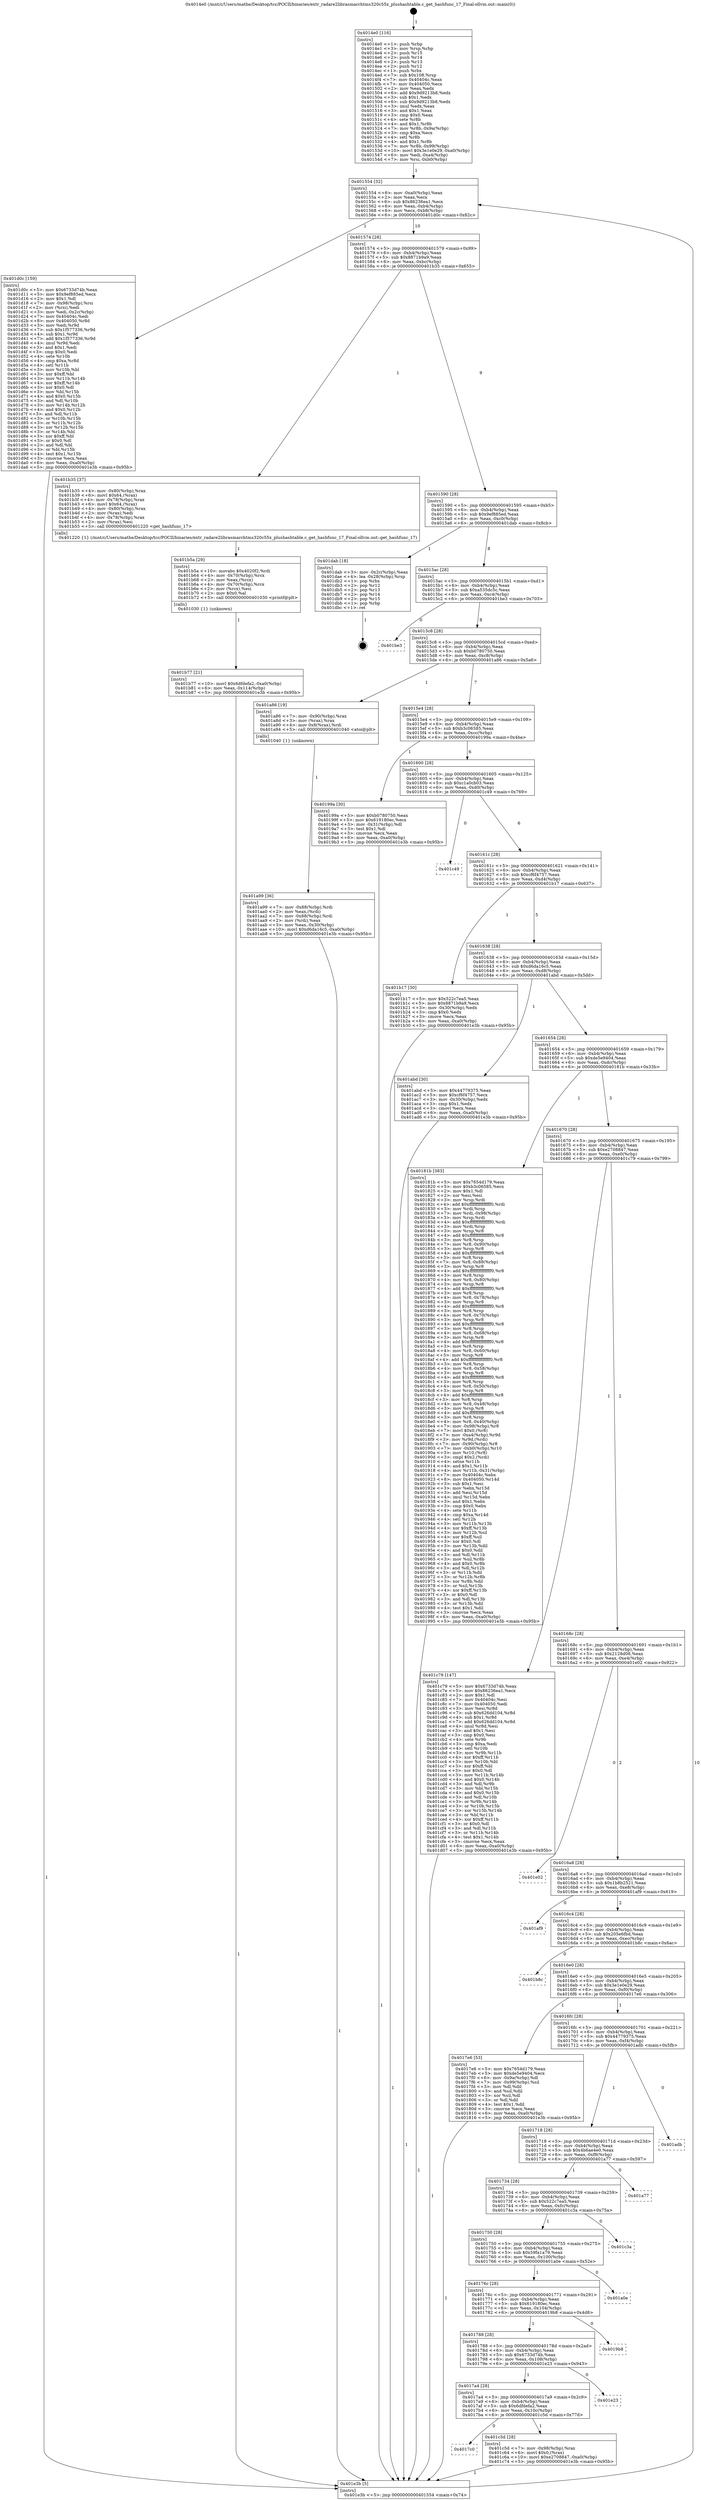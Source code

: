 digraph "0x4014e0" {
  label = "0x4014e0 (/mnt/c/Users/mathe/Desktop/tcc/POCII/binaries/extr_radare2librasmarchtms320c55x_plushashtable.c_get_hashfunc_17_Final-ollvm.out::main(0))"
  labelloc = "t"
  node[shape=record]

  Entry [label="",width=0.3,height=0.3,shape=circle,fillcolor=black,style=filled]
  "0x401554" [label="{
     0x401554 [32]\l
     | [instrs]\l
     &nbsp;&nbsp;0x401554 \<+6\>: mov -0xa0(%rbp),%eax\l
     &nbsp;&nbsp;0x40155a \<+2\>: mov %eax,%ecx\l
     &nbsp;&nbsp;0x40155c \<+6\>: sub $0x86236ea1,%ecx\l
     &nbsp;&nbsp;0x401562 \<+6\>: mov %eax,-0xb4(%rbp)\l
     &nbsp;&nbsp;0x401568 \<+6\>: mov %ecx,-0xb8(%rbp)\l
     &nbsp;&nbsp;0x40156e \<+6\>: je 0000000000401d0c \<main+0x82c\>\l
  }"]
  "0x401d0c" [label="{
     0x401d0c [159]\l
     | [instrs]\l
     &nbsp;&nbsp;0x401d0c \<+5\>: mov $0x6733d74b,%eax\l
     &nbsp;&nbsp;0x401d11 \<+5\>: mov $0x9ef885ed,%ecx\l
     &nbsp;&nbsp;0x401d16 \<+2\>: mov $0x1,%dl\l
     &nbsp;&nbsp;0x401d18 \<+7\>: mov -0x98(%rbp),%rsi\l
     &nbsp;&nbsp;0x401d1f \<+2\>: mov (%rsi),%edi\l
     &nbsp;&nbsp;0x401d21 \<+3\>: mov %edi,-0x2c(%rbp)\l
     &nbsp;&nbsp;0x401d24 \<+7\>: mov 0x40404c,%edi\l
     &nbsp;&nbsp;0x401d2b \<+8\>: mov 0x404050,%r8d\l
     &nbsp;&nbsp;0x401d33 \<+3\>: mov %edi,%r9d\l
     &nbsp;&nbsp;0x401d36 \<+7\>: sub $0x1f577336,%r9d\l
     &nbsp;&nbsp;0x401d3d \<+4\>: sub $0x1,%r9d\l
     &nbsp;&nbsp;0x401d41 \<+7\>: add $0x1f577336,%r9d\l
     &nbsp;&nbsp;0x401d48 \<+4\>: imul %r9d,%edi\l
     &nbsp;&nbsp;0x401d4c \<+3\>: and $0x1,%edi\l
     &nbsp;&nbsp;0x401d4f \<+3\>: cmp $0x0,%edi\l
     &nbsp;&nbsp;0x401d52 \<+4\>: sete %r10b\l
     &nbsp;&nbsp;0x401d56 \<+4\>: cmp $0xa,%r8d\l
     &nbsp;&nbsp;0x401d5a \<+4\>: setl %r11b\l
     &nbsp;&nbsp;0x401d5e \<+3\>: mov %r10b,%bl\l
     &nbsp;&nbsp;0x401d61 \<+3\>: xor $0xff,%bl\l
     &nbsp;&nbsp;0x401d64 \<+3\>: mov %r11b,%r14b\l
     &nbsp;&nbsp;0x401d67 \<+4\>: xor $0xff,%r14b\l
     &nbsp;&nbsp;0x401d6b \<+3\>: xor $0x0,%dl\l
     &nbsp;&nbsp;0x401d6e \<+3\>: mov %bl,%r15b\l
     &nbsp;&nbsp;0x401d71 \<+4\>: and $0x0,%r15b\l
     &nbsp;&nbsp;0x401d75 \<+3\>: and %dl,%r10b\l
     &nbsp;&nbsp;0x401d78 \<+3\>: mov %r14b,%r12b\l
     &nbsp;&nbsp;0x401d7b \<+4\>: and $0x0,%r12b\l
     &nbsp;&nbsp;0x401d7f \<+3\>: and %dl,%r11b\l
     &nbsp;&nbsp;0x401d82 \<+3\>: or %r10b,%r15b\l
     &nbsp;&nbsp;0x401d85 \<+3\>: or %r11b,%r12b\l
     &nbsp;&nbsp;0x401d88 \<+3\>: xor %r12b,%r15b\l
     &nbsp;&nbsp;0x401d8b \<+3\>: or %r14b,%bl\l
     &nbsp;&nbsp;0x401d8e \<+3\>: xor $0xff,%bl\l
     &nbsp;&nbsp;0x401d91 \<+3\>: or $0x0,%dl\l
     &nbsp;&nbsp;0x401d94 \<+2\>: and %dl,%bl\l
     &nbsp;&nbsp;0x401d96 \<+3\>: or %bl,%r15b\l
     &nbsp;&nbsp;0x401d99 \<+4\>: test $0x1,%r15b\l
     &nbsp;&nbsp;0x401d9d \<+3\>: cmovne %ecx,%eax\l
     &nbsp;&nbsp;0x401da0 \<+6\>: mov %eax,-0xa0(%rbp)\l
     &nbsp;&nbsp;0x401da6 \<+5\>: jmp 0000000000401e3b \<main+0x95b\>\l
  }"]
  "0x401574" [label="{
     0x401574 [28]\l
     | [instrs]\l
     &nbsp;&nbsp;0x401574 \<+5\>: jmp 0000000000401579 \<main+0x99\>\l
     &nbsp;&nbsp;0x401579 \<+6\>: mov -0xb4(%rbp),%eax\l
     &nbsp;&nbsp;0x40157f \<+5\>: sub $0x8871b9a9,%eax\l
     &nbsp;&nbsp;0x401584 \<+6\>: mov %eax,-0xbc(%rbp)\l
     &nbsp;&nbsp;0x40158a \<+6\>: je 0000000000401b35 \<main+0x655\>\l
  }"]
  Exit [label="",width=0.3,height=0.3,shape=circle,fillcolor=black,style=filled,peripheries=2]
  "0x401b35" [label="{
     0x401b35 [37]\l
     | [instrs]\l
     &nbsp;&nbsp;0x401b35 \<+4\>: mov -0x80(%rbp),%rax\l
     &nbsp;&nbsp;0x401b39 \<+6\>: movl $0x64,(%rax)\l
     &nbsp;&nbsp;0x401b3f \<+4\>: mov -0x78(%rbp),%rax\l
     &nbsp;&nbsp;0x401b43 \<+6\>: movl $0x64,(%rax)\l
     &nbsp;&nbsp;0x401b49 \<+4\>: mov -0x80(%rbp),%rax\l
     &nbsp;&nbsp;0x401b4d \<+2\>: mov (%rax),%edi\l
     &nbsp;&nbsp;0x401b4f \<+4\>: mov -0x78(%rbp),%rax\l
     &nbsp;&nbsp;0x401b53 \<+2\>: mov (%rax),%esi\l
     &nbsp;&nbsp;0x401b55 \<+5\>: call 0000000000401220 \<get_hashfunc_17\>\l
     | [calls]\l
     &nbsp;&nbsp;0x401220 \{1\} (/mnt/c/Users/mathe/Desktop/tcc/POCII/binaries/extr_radare2librasmarchtms320c55x_plushashtable.c_get_hashfunc_17_Final-ollvm.out::get_hashfunc_17)\l
  }"]
  "0x401590" [label="{
     0x401590 [28]\l
     | [instrs]\l
     &nbsp;&nbsp;0x401590 \<+5\>: jmp 0000000000401595 \<main+0xb5\>\l
     &nbsp;&nbsp;0x401595 \<+6\>: mov -0xb4(%rbp),%eax\l
     &nbsp;&nbsp;0x40159b \<+5\>: sub $0x9ef885ed,%eax\l
     &nbsp;&nbsp;0x4015a0 \<+6\>: mov %eax,-0xc0(%rbp)\l
     &nbsp;&nbsp;0x4015a6 \<+6\>: je 0000000000401dab \<main+0x8cb\>\l
  }"]
  "0x4017c0" [label="{
     0x4017c0\l
  }", style=dashed]
  "0x401dab" [label="{
     0x401dab [18]\l
     | [instrs]\l
     &nbsp;&nbsp;0x401dab \<+3\>: mov -0x2c(%rbp),%eax\l
     &nbsp;&nbsp;0x401dae \<+4\>: lea -0x28(%rbp),%rsp\l
     &nbsp;&nbsp;0x401db2 \<+1\>: pop %rbx\l
     &nbsp;&nbsp;0x401db3 \<+2\>: pop %r12\l
     &nbsp;&nbsp;0x401db5 \<+2\>: pop %r13\l
     &nbsp;&nbsp;0x401db7 \<+2\>: pop %r14\l
     &nbsp;&nbsp;0x401db9 \<+2\>: pop %r15\l
     &nbsp;&nbsp;0x401dbb \<+1\>: pop %rbp\l
     &nbsp;&nbsp;0x401dbc \<+1\>: ret\l
  }"]
  "0x4015ac" [label="{
     0x4015ac [28]\l
     | [instrs]\l
     &nbsp;&nbsp;0x4015ac \<+5\>: jmp 00000000004015b1 \<main+0xd1\>\l
     &nbsp;&nbsp;0x4015b1 \<+6\>: mov -0xb4(%rbp),%eax\l
     &nbsp;&nbsp;0x4015b7 \<+5\>: sub $0xa535dc5c,%eax\l
     &nbsp;&nbsp;0x4015bc \<+6\>: mov %eax,-0xc4(%rbp)\l
     &nbsp;&nbsp;0x4015c2 \<+6\>: je 0000000000401be3 \<main+0x703\>\l
  }"]
  "0x401c5d" [label="{
     0x401c5d [28]\l
     | [instrs]\l
     &nbsp;&nbsp;0x401c5d \<+7\>: mov -0x98(%rbp),%rax\l
     &nbsp;&nbsp;0x401c64 \<+6\>: movl $0x0,(%rax)\l
     &nbsp;&nbsp;0x401c6a \<+10\>: movl $0xe2708847,-0xa0(%rbp)\l
     &nbsp;&nbsp;0x401c74 \<+5\>: jmp 0000000000401e3b \<main+0x95b\>\l
  }"]
  "0x401be3" [label="{
     0x401be3\l
  }", style=dashed]
  "0x4015c8" [label="{
     0x4015c8 [28]\l
     | [instrs]\l
     &nbsp;&nbsp;0x4015c8 \<+5\>: jmp 00000000004015cd \<main+0xed\>\l
     &nbsp;&nbsp;0x4015cd \<+6\>: mov -0xb4(%rbp),%eax\l
     &nbsp;&nbsp;0x4015d3 \<+5\>: sub $0xb0780750,%eax\l
     &nbsp;&nbsp;0x4015d8 \<+6\>: mov %eax,-0xc8(%rbp)\l
     &nbsp;&nbsp;0x4015de \<+6\>: je 0000000000401a86 \<main+0x5a6\>\l
  }"]
  "0x4017a4" [label="{
     0x4017a4 [28]\l
     | [instrs]\l
     &nbsp;&nbsp;0x4017a4 \<+5\>: jmp 00000000004017a9 \<main+0x2c9\>\l
     &nbsp;&nbsp;0x4017a9 \<+6\>: mov -0xb4(%rbp),%eax\l
     &nbsp;&nbsp;0x4017af \<+5\>: sub $0x6dfdefa2,%eax\l
     &nbsp;&nbsp;0x4017b4 \<+6\>: mov %eax,-0x10c(%rbp)\l
     &nbsp;&nbsp;0x4017ba \<+6\>: je 0000000000401c5d \<main+0x77d\>\l
  }"]
  "0x401a86" [label="{
     0x401a86 [19]\l
     | [instrs]\l
     &nbsp;&nbsp;0x401a86 \<+7\>: mov -0x90(%rbp),%rax\l
     &nbsp;&nbsp;0x401a8d \<+3\>: mov (%rax),%rax\l
     &nbsp;&nbsp;0x401a90 \<+4\>: mov 0x8(%rax),%rdi\l
     &nbsp;&nbsp;0x401a94 \<+5\>: call 0000000000401040 \<atoi@plt\>\l
     | [calls]\l
     &nbsp;&nbsp;0x401040 \{1\} (unknown)\l
  }"]
  "0x4015e4" [label="{
     0x4015e4 [28]\l
     | [instrs]\l
     &nbsp;&nbsp;0x4015e4 \<+5\>: jmp 00000000004015e9 \<main+0x109\>\l
     &nbsp;&nbsp;0x4015e9 \<+6\>: mov -0xb4(%rbp),%eax\l
     &nbsp;&nbsp;0x4015ef \<+5\>: sub $0xb3c06585,%eax\l
     &nbsp;&nbsp;0x4015f4 \<+6\>: mov %eax,-0xcc(%rbp)\l
     &nbsp;&nbsp;0x4015fa \<+6\>: je 000000000040199a \<main+0x4ba\>\l
  }"]
  "0x401e23" [label="{
     0x401e23\l
  }", style=dashed]
  "0x40199a" [label="{
     0x40199a [30]\l
     | [instrs]\l
     &nbsp;&nbsp;0x40199a \<+5\>: mov $0xb0780750,%eax\l
     &nbsp;&nbsp;0x40199f \<+5\>: mov $0x619180ec,%ecx\l
     &nbsp;&nbsp;0x4019a4 \<+3\>: mov -0x31(%rbp),%dl\l
     &nbsp;&nbsp;0x4019a7 \<+3\>: test $0x1,%dl\l
     &nbsp;&nbsp;0x4019aa \<+3\>: cmovne %ecx,%eax\l
     &nbsp;&nbsp;0x4019ad \<+6\>: mov %eax,-0xa0(%rbp)\l
     &nbsp;&nbsp;0x4019b3 \<+5\>: jmp 0000000000401e3b \<main+0x95b\>\l
  }"]
  "0x401600" [label="{
     0x401600 [28]\l
     | [instrs]\l
     &nbsp;&nbsp;0x401600 \<+5\>: jmp 0000000000401605 \<main+0x125\>\l
     &nbsp;&nbsp;0x401605 \<+6\>: mov -0xb4(%rbp),%eax\l
     &nbsp;&nbsp;0x40160b \<+5\>: sub $0xc1a0cb03,%eax\l
     &nbsp;&nbsp;0x401610 \<+6\>: mov %eax,-0xd0(%rbp)\l
     &nbsp;&nbsp;0x401616 \<+6\>: je 0000000000401c49 \<main+0x769\>\l
  }"]
  "0x401788" [label="{
     0x401788 [28]\l
     | [instrs]\l
     &nbsp;&nbsp;0x401788 \<+5\>: jmp 000000000040178d \<main+0x2ad\>\l
     &nbsp;&nbsp;0x40178d \<+6\>: mov -0xb4(%rbp),%eax\l
     &nbsp;&nbsp;0x401793 \<+5\>: sub $0x6733d74b,%eax\l
     &nbsp;&nbsp;0x401798 \<+6\>: mov %eax,-0x108(%rbp)\l
     &nbsp;&nbsp;0x40179e \<+6\>: je 0000000000401e23 \<main+0x943\>\l
  }"]
  "0x401c49" [label="{
     0x401c49\l
  }", style=dashed]
  "0x40161c" [label="{
     0x40161c [28]\l
     | [instrs]\l
     &nbsp;&nbsp;0x40161c \<+5\>: jmp 0000000000401621 \<main+0x141\>\l
     &nbsp;&nbsp;0x401621 \<+6\>: mov -0xb4(%rbp),%eax\l
     &nbsp;&nbsp;0x401627 \<+5\>: sub $0xcf6f4757,%eax\l
     &nbsp;&nbsp;0x40162c \<+6\>: mov %eax,-0xd4(%rbp)\l
     &nbsp;&nbsp;0x401632 \<+6\>: je 0000000000401b17 \<main+0x637\>\l
  }"]
  "0x4019b8" [label="{
     0x4019b8\l
  }", style=dashed]
  "0x401b17" [label="{
     0x401b17 [30]\l
     | [instrs]\l
     &nbsp;&nbsp;0x401b17 \<+5\>: mov $0x522c7ea5,%eax\l
     &nbsp;&nbsp;0x401b1c \<+5\>: mov $0x8871b9a9,%ecx\l
     &nbsp;&nbsp;0x401b21 \<+3\>: mov -0x30(%rbp),%edx\l
     &nbsp;&nbsp;0x401b24 \<+3\>: cmp $0x0,%edx\l
     &nbsp;&nbsp;0x401b27 \<+3\>: cmove %ecx,%eax\l
     &nbsp;&nbsp;0x401b2a \<+6\>: mov %eax,-0xa0(%rbp)\l
     &nbsp;&nbsp;0x401b30 \<+5\>: jmp 0000000000401e3b \<main+0x95b\>\l
  }"]
  "0x401638" [label="{
     0x401638 [28]\l
     | [instrs]\l
     &nbsp;&nbsp;0x401638 \<+5\>: jmp 000000000040163d \<main+0x15d\>\l
     &nbsp;&nbsp;0x40163d \<+6\>: mov -0xb4(%rbp),%eax\l
     &nbsp;&nbsp;0x401643 \<+5\>: sub $0xd6da16c5,%eax\l
     &nbsp;&nbsp;0x401648 \<+6\>: mov %eax,-0xd8(%rbp)\l
     &nbsp;&nbsp;0x40164e \<+6\>: je 0000000000401abd \<main+0x5dd\>\l
  }"]
  "0x40176c" [label="{
     0x40176c [28]\l
     | [instrs]\l
     &nbsp;&nbsp;0x40176c \<+5\>: jmp 0000000000401771 \<main+0x291\>\l
     &nbsp;&nbsp;0x401771 \<+6\>: mov -0xb4(%rbp),%eax\l
     &nbsp;&nbsp;0x401777 \<+5\>: sub $0x619180ec,%eax\l
     &nbsp;&nbsp;0x40177c \<+6\>: mov %eax,-0x104(%rbp)\l
     &nbsp;&nbsp;0x401782 \<+6\>: je 00000000004019b8 \<main+0x4d8\>\l
  }"]
  "0x401abd" [label="{
     0x401abd [30]\l
     | [instrs]\l
     &nbsp;&nbsp;0x401abd \<+5\>: mov $0x44779375,%eax\l
     &nbsp;&nbsp;0x401ac2 \<+5\>: mov $0xcf6f4757,%ecx\l
     &nbsp;&nbsp;0x401ac7 \<+3\>: mov -0x30(%rbp),%edx\l
     &nbsp;&nbsp;0x401aca \<+3\>: cmp $0x1,%edx\l
     &nbsp;&nbsp;0x401acd \<+3\>: cmovl %ecx,%eax\l
     &nbsp;&nbsp;0x401ad0 \<+6\>: mov %eax,-0xa0(%rbp)\l
     &nbsp;&nbsp;0x401ad6 \<+5\>: jmp 0000000000401e3b \<main+0x95b\>\l
  }"]
  "0x401654" [label="{
     0x401654 [28]\l
     | [instrs]\l
     &nbsp;&nbsp;0x401654 \<+5\>: jmp 0000000000401659 \<main+0x179\>\l
     &nbsp;&nbsp;0x401659 \<+6\>: mov -0xb4(%rbp),%eax\l
     &nbsp;&nbsp;0x40165f \<+5\>: sub $0xde5e9404,%eax\l
     &nbsp;&nbsp;0x401664 \<+6\>: mov %eax,-0xdc(%rbp)\l
     &nbsp;&nbsp;0x40166a \<+6\>: je 000000000040181b \<main+0x33b\>\l
  }"]
  "0x401a0e" [label="{
     0x401a0e\l
  }", style=dashed]
  "0x40181b" [label="{
     0x40181b [383]\l
     | [instrs]\l
     &nbsp;&nbsp;0x40181b \<+5\>: mov $0x7654d179,%eax\l
     &nbsp;&nbsp;0x401820 \<+5\>: mov $0xb3c06585,%ecx\l
     &nbsp;&nbsp;0x401825 \<+2\>: mov $0x1,%dl\l
     &nbsp;&nbsp;0x401827 \<+2\>: xor %esi,%esi\l
     &nbsp;&nbsp;0x401829 \<+3\>: mov %rsp,%rdi\l
     &nbsp;&nbsp;0x40182c \<+4\>: add $0xfffffffffffffff0,%rdi\l
     &nbsp;&nbsp;0x401830 \<+3\>: mov %rdi,%rsp\l
     &nbsp;&nbsp;0x401833 \<+7\>: mov %rdi,-0x98(%rbp)\l
     &nbsp;&nbsp;0x40183a \<+3\>: mov %rsp,%rdi\l
     &nbsp;&nbsp;0x40183d \<+4\>: add $0xfffffffffffffff0,%rdi\l
     &nbsp;&nbsp;0x401841 \<+3\>: mov %rdi,%rsp\l
     &nbsp;&nbsp;0x401844 \<+3\>: mov %rsp,%r8\l
     &nbsp;&nbsp;0x401847 \<+4\>: add $0xfffffffffffffff0,%r8\l
     &nbsp;&nbsp;0x40184b \<+3\>: mov %r8,%rsp\l
     &nbsp;&nbsp;0x40184e \<+7\>: mov %r8,-0x90(%rbp)\l
     &nbsp;&nbsp;0x401855 \<+3\>: mov %rsp,%r8\l
     &nbsp;&nbsp;0x401858 \<+4\>: add $0xfffffffffffffff0,%r8\l
     &nbsp;&nbsp;0x40185c \<+3\>: mov %r8,%rsp\l
     &nbsp;&nbsp;0x40185f \<+7\>: mov %r8,-0x88(%rbp)\l
     &nbsp;&nbsp;0x401866 \<+3\>: mov %rsp,%r8\l
     &nbsp;&nbsp;0x401869 \<+4\>: add $0xfffffffffffffff0,%r8\l
     &nbsp;&nbsp;0x40186d \<+3\>: mov %r8,%rsp\l
     &nbsp;&nbsp;0x401870 \<+4\>: mov %r8,-0x80(%rbp)\l
     &nbsp;&nbsp;0x401874 \<+3\>: mov %rsp,%r8\l
     &nbsp;&nbsp;0x401877 \<+4\>: add $0xfffffffffffffff0,%r8\l
     &nbsp;&nbsp;0x40187b \<+3\>: mov %r8,%rsp\l
     &nbsp;&nbsp;0x40187e \<+4\>: mov %r8,-0x78(%rbp)\l
     &nbsp;&nbsp;0x401882 \<+3\>: mov %rsp,%r8\l
     &nbsp;&nbsp;0x401885 \<+4\>: add $0xfffffffffffffff0,%r8\l
     &nbsp;&nbsp;0x401889 \<+3\>: mov %r8,%rsp\l
     &nbsp;&nbsp;0x40188c \<+4\>: mov %r8,-0x70(%rbp)\l
     &nbsp;&nbsp;0x401890 \<+3\>: mov %rsp,%r8\l
     &nbsp;&nbsp;0x401893 \<+4\>: add $0xfffffffffffffff0,%r8\l
     &nbsp;&nbsp;0x401897 \<+3\>: mov %r8,%rsp\l
     &nbsp;&nbsp;0x40189a \<+4\>: mov %r8,-0x68(%rbp)\l
     &nbsp;&nbsp;0x40189e \<+3\>: mov %rsp,%r8\l
     &nbsp;&nbsp;0x4018a1 \<+4\>: add $0xfffffffffffffff0,%r8\l
     &nbsp;&nbsp;0x4018a5 \<+3\>: mov %r8,%rsp\l
     &nbsp;&nbsp;0x4018a8 \<+4\>: mov %r8,-0x60(%rbp)\l
     &nbsp;&nbsp;0x4018ac \<+3\>: mov %rsp,%r8\l
     &nbsp;&nbsp;0x4018af \<+4\>: add $0xfffffffffffffff0,%r8\l
     &nbsp;&nbsp;0x4018b3 \<+3\>: mov %r8,%rsp\l
     &nbsp;&nbsp;0x4018b6 \<+4\>: mov %r8,-0x58(%rbp)\l
     &nbsp;&nbsp;0x4018ba \<+3\>: mov %rsp,%r8\l
     &nbsp;&nbsp;0x4018bd \<+4\>: add $0xfffffffffffffff0,%r8\l
     &nbsp;&nbsp;0x4018c1 \<+3\>: mov %r8,%rsp\l
     &nbsp;&nbsp;0x4018c4 \<+4\>: mov %r8,-0x50(%rbp)\l
     &nbsp;&nbsp;0x4018c8 \<+3\>: mov %rsp,%r8\l
     &nbsp;&nbsp;0x4018cb \<+4\>: add $0xfffffffffffffff0,%r8\l
     &nbsp;&nbsp;0x4018cf \<+3\>: mov %r8,%rsp\l
     &nbsp;&nbsp;0x4018d2 \<+4\>: mov %r8,-0x48(%rbp)\l
     &nbsp;&nbsp;0x4018d6 \<+3\>: mov %rsp,%r8\l
     &nbsp;&nbsp;0x4018d9 \<+4\>: add $0xfffffffffffffff0,%r8\l
     &nbsp;&nbsp;0x4018dd \<+3\>: mov %r8,%rsp\l
     &nbsp;&nbsp;0x4018e0 \<+4\>: mov %r8,-0x40(%rbp)\l
     &nbsp;&nbsp;0x4018e4 \<+7\>: mov -0x98(%rbp),%r8\l
     &nbsp;&nbsp;0x4018eb \<+7\>: movl $0x0,(%r8)\l
     &nbsp;&nbsp;0x4018f2 \<+7\>: mov -0xa4(%rbp),%r9d\l
     &nbsp;&nbsp;0x4018f9 \<+3\>: mov %r9d,(%rdi)\l
     &nbsp;&nbsp;0x4018fc \<+7\>: mov -0x90(%rbp),%r8\l
     &nbsp;&nbsp;0x401903 \<+7\>: mov -0xb0(%rbp),%r10\l
     &nbsp;&nbsp;0x40190a \<+3\>: mov %r10,(%r8)\l
     &nbsp;&nbsp;0x40190d \<+3\>: cmpl $0x2,(%rdi)\l
     &nbsp;&nbsp;0x401910 \<+4\>: setne %r11b\l
     &nbsp;&nbsp;0x401914 \<+4\>: and $0x1,%r11b\l
     &nbsp;&nbsp;0x401918 \<+4\>: mov %r11b,-0x31(%rbp)\l
     &nbsp;&nbsp;0x40191c \<+7\>: mov 0x40404c,%ebx\l
     &nbsp;&nbsp;0x401923 \<+8\>: mov 0x404050,%r14d\l
     &nbsp;&nbsp;0x40192b \<+3\>: sub $0x1,%esi\l
     &nbsp;&nbsp;0x40192e \<+3\>: mov %ebx,%r15d\l
     &nbsp;&nbsp;0x401931 \<+3\>: add %esi,%r15d\l
     &nbsp;&nbsp;0x401934 \<+4\>: imul %r15d,%ebx\l
     &nbsp;&nbsp;0x401938 \<+3\>: and $0x1,%ebx\l
     &nbsp;&nbsp;0x40193b \<+3\>: cmp $0x0,%ebx\l
     &nbsp;&nbsp;0x40193e \<+4\>: sete %r11b\l
     &nbsp;&nbsp;0x401942 \<+4\>: cmp $0xa,%r14d\l
     &nbsp;&nbsp;0x401946 \<+4\>: setl %r12b\l
     &nbsp;&nbsp;0x40194a \<+3\>: mov %r11b,%r13b\l
     &nbsp;&nbsp;0x40194d \<+4\>: xor $0xff,%r13b\l
     &nbsp;&nbsp;0x401951 \<+3\>: mov %r12b,%sil\l
     &nbsp;&nbsp;0x401954 \<+4\>: xor $0xff,%sil\l
     &nbsp;&nbsp;0x401958 \<+3\>: xor $0x0,%dl\l
     &nbsp;&nbsp;0x40195b \<+3\>: mov %r13b,%dil\l
     &nbsp;&nbsp;0x40195e \<+4\>: and $0x0,%dil\l
     &nbsp;&nbsp;0x401962 \<+3\>: and %dl,%r11b\l
     &nbsp;&nbsp;0x401965 \<+3\>: mov %sil,%r8b\l
     &nbsp;&nbsp;0x401968 \<+4\>: and $0x0,%r8b\l
     &nbsp;&nbsp;0x40196c \<+3\>: and %dl,%r12b\l
     &nbsp;&nbsp;0x40196f \<+3\>: or %r11b,%dil\l
     &nbsp;&nbsp;0x401972 \<+3\>: or %r12b,%r8b\l
     &nbsp;&nbsp;0x401975 \<+3\>: xor %r8b,%dil\l
     &nbsp;&nbsp;0x401978 \<+3\>: or %sil,%r13b\l
     &nbsp;&nbsp;0x40197b \<+4\>: xor $0xff,%r13b\l
     &nbsp;&nbsp;0x40197f \<+3\>: or $0x0,%dl\l
     &nbsp;&nbsp;0x401982 \<+3\>: and %dl,%r13b\l
     &nbsp;&nbsp;0x401985 \<+3\>: or %r13b,%dil\l
     &nbsp;&nbsp;0x401988 \<+4\>: test $0x1,%dil\l
     &nbsp;&nbsp;0x40198c \<+3\>: cmovne %ecx,%eax\l
     &nbsp;&nbsp;0x40198f \<+6\>: mov %eax,-0xa0(%rbp)\l
     &nbsp;&nbsp;0x401995 \<+5\>: jmp 0000000000401e3b \<main+0x95b\>\l
  }"]
  "0x401670" [label="{
     0x401670 [28]\l
     | [instrs]\l
     &nbsp;&nbsp;0x401670 \<+5\>: jmp 0000000000401675 \<main+0x195\>\l
     &nbsp;&nbsp;0x401675 \<+6\>: mov -0xb4(%rbp),%eax\l
     &nbsp;&nbsp;0x40167b \<+5\>: sub $0xe2708847,%eax\l
     &nbsp;&nbsp;0x401680 \<+6\>: mov %eax,-0xe0(%rbp)\l
     &nbsp;&nbsp;0x401686 \<+6\>: je 0000000000401c79 \<main+0x799\>\l
  }"]
  "0x401750" [label="{
     0x401750 [28]\l
     | [instrs]\l
     &nbsp;&nbsp;0x401750 \<+5\>: jmp 0000000000401755 \<main+0x275\>\l
     &nbsp;&nbsp;0x401755 \<+6\>: mov -0xb4(%rbp),%eax\l
     &nbsp;&nbsp;0x40175b \<+5\>: sub $0x59fa1a79,%eax\l
     &nbsp;&nbsp;0x401760 \<+6\>: mov %eax,-0x100(%rbp)\l
     &nbsp;&nbsp;0x401766 \<+6\>: je 0000000000401a0e \<main+0x52e\>\l
  }"]
  "0x401c79" [label="{
     0x401c79 [147]\l
     | [instrs]\l
     &nbsp;&nbsp;0x401c79 \<+5\>: mov $0x6733d74b,%eax\l
     &nbsp;&nbsp;0x401c7e \<+5\>: mov $0x86236ea1,%ecx\l
     &nbsp;&nbsp;0x401c83 \<+2\>: mov $0x1,%dl\l
     &nbsp;&nbsp;0x401c85 \<+7\>: mov 0x40404c,%esi\l
     &nbsp;&nbsp;0x401c8c \<+7\>: mov 0x404050,%edi\l
     &nbsp;&nbsp;0x401c93 \<+3\>: mov %esi,%r8d\l
     &nbsp;&nbsp;0x401c96 \<+7\>: sub $0x626dd104,%r8d\l
     &nbsp;&nbsp;0x401c9d \<+4\>: sub $0x1,%r8d\l
     &nbsp;&nbsp;0x401ca1 \<+7\>: add $0x626dd104,%r8d\l
     &nbsp;&nbsp;0x401ca8 \<+4\>: imul %r8d,%esi\l
     &nbsp;&nbsp;0x401cac \<+3\>: and $0x1,%esi\l
     &nbsp;&nbsp;0x401caf \<+3\>: cmp $0x0,%esi\l
     &nbsp;&nbsp;0x401cb2 \<+4\>: sete %r9b\l
     &nbsp;&nbsp;0x401cb6 \<+3\>: cmp $0xa,%edi\l
     &nbsp;&nbsp;0x401cb9 \<+4\>: setl %r10b\l
     &nbsp;&nbsp;0x401cbd \<+3\>: mov %r9b,%r11b\l
     &nbsp;&nbsp;0x401cc0 \<+4\>: xor $0xff,%r11b\l
     &nbsp;&nbsp;0x401cc4 \<+3\>: mov %r10b,%bl\l
     &nbsp;&nbsp;0x401cc7 \<+3\>: xor $0xff,%bl\l
     &nbsp;&nbsp;0x401cca \<+3\>: xor $0x0,%dl\l
     &nbsp;&nbsp;0x401ccd \<+3\>: mov %r11b,%r14b\l
     &nbsp;&nbsp;0x401cd0 \<+4\>: and $0x0,%r14b\l
     &nbsp;&nbsp;0x401cd4 \<+3\>: and %dl,%r9b\l
     &nbsp;&nbsp;0x401cd7 \<+3\>: mov %bl,%r15b\l
     &nbsp;&nbsp;0x401cda \<+4\>: and $0x0,%r15b\l
     &nbsp;&nbsp;0x401cde \<+3\>: and %dl,%r10b\l
     &nbsp;&nbsp;0x401ce1 \<+3\>: or %r9b,%r14b\l
     &nbsp;&nbsp;0x401ce4 \<+3\>: or %r10b,%r15b\l
     &nbsp;&nbsp;0x401ce7 \<+3\>: xor %r15b,%r14b\l
     &nbsp;&nbsp;0x401cea \<+3\>: or %bl,%r11b\l
     &nbsp;&nbsp;0x401ced \<+4\>: xor $0xff,%r11b\l
     &nbsp;&nbsp;0x401cf1 \<+3\>: or $0x0,%dl\l
     &nbsp;&nbsp;0x401cf4 \<+3\>: and %dl,%r11b\l
     &nbsp;&nbsp;0x401cf7 \<+3\>: or %r11b,%r14b\l
     &nbsp;&nbsp;0x401cfa \<+4\>: test $0x1,%r14b\l
     &nbsp;&nbsp;0x401cfe \<+3\>: cmovne %ecx,%eax\l
     &nbsp;&nbsp;0x401d01 \<+6\>: mov %eax,-0xa0(%rbp)\l
     &nbsp;&nbsp;0x401d07 \<+5\>: jmp 0000000000401e3b \<main+0x95b\>\l
  }"]
  "0x40168c" [label="{
     0x40168c [28]\l
     | [instrs]\l
     &nbsp;&nbsp;0x40168c \<+5\>: jmp 0000000000401691 \<main+0x1b1\>\l
     &nbsp;&nbsp;0x401691 \<+6\>: mov -0xb4(%rbp),%eax\l
     &nbsp;&nbsp;0x401697 \<+5\>: sub $0x2128d08,%eax\l
     &nbsp;&nbsp;0x40169c \<+6\>: mov %eax,-0xe4(%rbp)\l
     &nbsp;&nbsp;0x4016a2 \<+6\>: je 0000000000401e02 \<main+0x922\>\l
  }"]
  "0x401c3a" [label="{
     0x401c3a\l
  }", style=dashed]
  "0x401e02" [label="{
     0x401e02\l
  }", style=dashed]
  "0x4016a8" [label="{
     0x4016a8 [28]\l
     | [instrs]\l
     &nbsp;&nbsp;0x4016a8 \<+5\>: jmp 00000000004016ad \<main+0x1cd\>\l
     &nbsp;&nbsp;0x4016ad \<+6\>: mov -0xb4(%rbp),%eax\l
     &nbsp;&nbsp;0x4016b3 \<+5\>: sub $0x1b8b2521,%eax\l
     &nbsp;&nbsp;0x4016b8 \<+6\>: mov %eax,-0xe8(%rbp)\l
     &nbsp;&nbsp;0x4016be \<+6\>: je 0000000000401af9 \<main+0x619\>\l
  }"]
  "0x401734" [label="{
     0x401734 [28]\l
     | [instrs]\l
     &nbsp;&nbsp;0x401734 \<+5\>: jmp 0000000000401739 \<main+0x259\>\l
     &nbsp;&nbsp;0x401739 \<+6\>: mov -0xb4(%rbp),%eax\l
     &nbsp;&nbsp;0x40173f \<+5\>: sub $0x522c7ea5,%eax\l
     &nbsp;&nbsp;0x401744 \<+6\>: mov %eax,-0xfc(%rbp)\l
     &nbsp;&nbsp;0x40174a \<+6\>: je 0000000000401c3a \<main+0x75a\>\l
  }"]
  "0x401af9" [label="{
     0x401af9\l
  }", style=dashed]
  "0x4016c4" [label="{
     0x4016c4 [28]\l
     | [instrs]\l
     &nbsp;&nbsp;0x4016c4 \<+5\>: jmp 00000000004016c9 \<main+0x1e9\>\l
     &nbsp;&nbsp;0x4016c9 \<+6\>: mov -0xb4(%rbp),%eax\l
     &nbsp;&nbsp;0x4016cf \<+5\>: sub $0x205e6fbd,%eax\l
     &nbsp;&nbsp;0x4016d4 \<+6\>: mov %eax,-0xec(%rbp)\l
     &nbsp;&nbsp;0x4016da \<+6\>: je 0000000000401b8c \<main+0x6ac\>\l
  }"]
  "0x401a77" [label="{
     0x401a77\l
  }", style=dashed]
  "0x401b8c" [label="{
     0x401b8c\l
  }", style=dashed]
  "0x4016e0" [label="{
     0x4016e0 [28]\l
     | [instrs]\l
     &nbsp;&nbsp;0x4016e0 \<+5\>: jmp 00000000004016e5 \<main+0x205\>\l
     &nbsp;&nbsp;0x4016e5 \<+6\>: mov -0xb4(%rbp),%eax\l
     &nbsp;&nbsp;0x4016eb \<+5\>: sub $0x3e1e0e29,%eax\l
     &nbsp;&nbsp;0x4016f0 \<+6\>: mov %eax,-0xf0(%rbp)\l
     &nbsp;&nbsp;0x4016f6 \<+6\>: je 00000000004017e6 \<main+0x306\>\l
  }"]
  "0x401718" [label="{
     0x401718 [28]\l
     | [instrs]\l
     &nbsp;&nbsp;0x401718 \<+5\>: jmp 000000000040171d \<main+0x23d\>\l
     &nbsp;&nbsp;0x40171d \<+6\>: mov -0xb4(%rbp),%eax\l
     &nbsp;&nbsp;0x401723 \<+5\>: sub $0x4b6ae4e0,%eax\l
     &nbsp;&nbsp;0x401728 \<+6\>: mov %eax,-0xf8(%rbp)\l
     &nbsp;&nbsp;0x40172e \<+6\>: je 0000000000401a77 \<main+0x597\>\l
  }"]
  "0x4017e6" [label="{
     0x4017e6 [53]\l
     | [instrs]\l
     &nbsp;&nbsp;0x4017e6 \<+5\>: mov $0x7654d179,%eax\l
     &nbsp;&nbsp;0x4017eb \<+5\>: mov $0xde5e9404,%ecx\l
     &nbsp;&nbsp;0x4017f0 \<+6\>: mov -0x9a(%rbp),%dl\l
     &nbsp;&nbsp;0x4017f6 \<+7\>: mov -0x99(%rbp),%sil\l
     &nbsp;&nbsp;0x4017fd \<+3\>: mov %dl,%dil\l
     &nbsp;&nbsp;0x401800 \<+3\>: and %sil,%dil\l
     &nbsp;&nbsp;0x401803 \<+3\>: xor %sil,%dl\l
     &nbsp;&nbsp;0x401806 \<+3\>: or %dl,%dil\l
     &nbsp;&nbsp;0x401809 \<+4\>: test $0x1,%dil\l
     &nbsp;&nbsp;0x40180d \<+3\>: cmovne %ecx,%eax\l
     &nbsp;&nbsp;0x401810 \<+6\>: mov %eax,-0xa0(%rbp)\l
     &nbsp;&nbsp;0x401816 \<+5\>: jmp 0000000000401e3b \<main+0x95b\>\l
  }"]
  "0x4016fc" [label="{
     0x4016fc [28]\l
     | [instrs]\l
     &nbsp;&nbsp;0x4016fc \<+5\>: jmp 0000000000401701 \<main+0x221\>\l
     &nbsp;&nbsp;0x401701 \<+6\>: mov -0xb4(%rbp),%eax\l
     &nbsp;&nbsp;0x401707 \<+5\>: sub $0x44779375,%eax\l
     &nbsp;&nbsp;0x40170c \<+6\>: mov %eax,-0xf4(%rbp)\l
     &nbsp;&nbsp;0x401712 \<+6\>: je 0000000000401adb \<main+0x5fb\>\l
  }"]
  "0x401e3b" [label="{
     0x401e3b [5]\l
     | [instrs]\l
     &nbsp;&nbsp;0x401e3b \<+5\>: jmp 0000000000401554 \<main+0x74\>\l
  }"]
  "0x4014e0" [label="{
     0x4014e0 [116]\l
     | [instrs]\l
     &nbsp;&nbsp;0x4014e0 \<+1\>: push %rbp\l
     &nbsp;&nbsp;0x4014e1 \<+3\>: mov %rsp,%rbp\l
     &nbsp;&nbsp;0x4014e4 \<+2\>: push %r15\l
     &nbsp;&nbsp;0x4014e6 \<+2\>: push %r14\l
     &nbsp;&nbsp;0x4014e8 \<+2\>: push %r13\l
     &nbsp;&nbsp;0x4014ea \<+2\>: push %r12\l
     &nbsp;&nbsp;0x4014ec \<+1\>: push %rbx\l
     &nbsp;&nbsp;0x4014ed \<+7\>: sub $0x108,%rsp\l
     &nbsp;&nbsp;0x4014f4 \<+7\>: mov 0x40404c,%eax\l
     &nbsp;&nbsp;0x4014fb \<+7\>: mov 0x404050,%ecx\l
     &nbsp;&nbsp;0x401502 \<+2\>: mov %eax,%edx\l
     &nbsp;&nbsp;0x401504 \<+6\>: add $0x9d9213b8,%edx\l
     &nbsp;&nbsp;0x40150a \<+3\>: sub $0x1,%edx\l
     &nbsp;&nbsp;0x40150d \<+6\>: sub $0x9d9213b8,%edx\l
     &nbsp;&nbsp;0x401513 \<+3\>: imul %edx,%eax\l
     &nbsp;&nbsp;0x401516 \<+3\>: and $0x1,%eax\l
     &nbsp;&nbsp;0x401519 \<+3\>: cmp $0x0,%eax\l
     &nbsp;&nbsp;0x40151c \<+4\>: sete %r8b\l
     &nbsp;&nbsp;0x401520 \<+4\>: and $0x1,%r8b\l
     &nbsp;&nbsp;0x401524 \<+7\>: mov %r8b,-0x9a(%rbp)\l
     &nbsp;&nbsp;0x40152b \<+3\>: cmp $0xa,%ecx\l
     &nbsp;&nbsp;0x40152e \<+4\>: setl %r8b\l
     &nbsp;&nbsp;0x401532 \<+4\>: and $0x1,%r8b\l
     &nbsp;&nbsp;0x401536 \<+7\>: mov %r8b,-0x99(%rbp)\l
     &nbsp;&nbsp;0x40153d \<+10\>: movl $0x3e1e0e29,-0xa0(%rbp)\l
     &nbsp;&nbsp;0x401547 \<+6\>: mov %edi,-0xa4(%rbp)\l
     &nbsp;&nbsp;0x40154d \<+7\>: mov %rsi,-0xb0(%rbp)\l
  }"]
  "0x401adb" [label="{
     0x401adb\l
  }", style=dashed]
  "0x401a99" [label="{
     0x401a99 [36]\l
     | [instrs]\l
     &nbsp;&nbsp;0x401a99 \<+7\>: mov -0x88(%rbp),%rdi\l
     &nbsp;&nbsp;0x401aa0 \<+2\>: mov %eax,(%rdi)\l
     &nbsp;&nbsp;0x401aa2 \<+7\>: mov -0x88(%rbp),%rdi\l
     &nbsp;&nbsp;0x401aa9 \<+2\>: mov (%rdi),%eax\l
     &nbsp;&nbsp;0x401aab \<+3\>: mov %eax,-0x30(%rbp)\l
     &nbsp;&nbsp;0x401aae \<+10\>: movl $0xd6da16c5,-0xa0(%rbp)\l
     &nbsp;&nbsp;0x401ab8 \<+5\>: jmp 0000000000401e3b \<main+0x95b\>\l
  }"]
  "0x401b5a" [label="{
     0x401b5a [29]\l
     | [instrs]\l
     &nbsp;&nbsp;0x401b5a \<+10\>: movabs $0x4020f2,%rdi\l
     &nbsp;&nbsp;0x401b64 \<+4\>: mov -0x70(%rbp),%rcx\l
     &nbsp;&nbsp;0x401b68 \<+2\>: mov %eax,(%rcx)\l
     &nbsp;&nbsp;0x401b6a \<+4\>: mov -0x70(%rbp),%rcx\l
     &nbsp;&nbsp;0x401b6e \<+2\>: mov (%rcx),%esi\l
     &nbsp;&nbsp;0x401b70 \<+2\>: mov $0x0,%al\l
     &nbsp;&nbsp;0x401b72 \<+5\>: call 0000000000401030 \<printf@plt\>\l
     | [calls]\l
     &nbsp;&nbsp;0x401030 \{1\} (unknown)\l
  }"]
  "0x401b77" [label="{
     0x401b77 [21]\l
     | [instrs]\l
     &nbsp;&nbsp;0x401b77 \<+10\>: movl $0x6dfdefa2,-0xa0(%rbp)\l
     &nbsp;&nbsp;0x401b81 \<+6\>: mov %eax,-0x114(%rbp)\l
     &nbsp;&nbsp;0x401b87 \<+5\>: jmp 0000000000401e3b \<main+0x95b\>\l
  }"]
  Entry -> "0x4014e0" [label=" 1"]
  "0x401554" -> "0x401d0c" [label=" 1"]
  "0x401554" -> "0x401574" [label=" 10"]
  "0x401dab" -> Exit [label=" 1"]
  "0x401574" -> "0x401b35" [label=" 1"]
  "0x401574" -> "0x401590" [label=" 9"]
  "0x401d0c" -> "0x401e3b" [label=" 1"]
  "0x401590" -> "0x401dab" [label=" 1"]
  "0x401590" -> "0x4015ac" [label=" 8"]
  "0x401c79" -> "0x401e3b" [label=" 1"]
  "0x4015ac" -> "0x401be3" [label=" 0"]
  "0x4015ac" -> "0x4015c8" [label=" 8"]
  "0x401c5d" -> "0x401e3b" [label=" 1"]
  "0x4015c8" -> "0x401a86" [label=" 1"]
  "0x4015c8" -> "0x4015e4" [label=" 7"]
  "0x4017a4" -> "0x401c5d" [label=" 1"]
  "0x4015e4" -> "0x40199a" [label=" 1"]
  "0x4015e4" -> "0x401600" [label=" 6"]
  "0x4017a4" -> "0x4017c0" [label=" 0"]
  "0x401600" -> "0x401c49" [label=" 0"]
  "0x401600" -> "0x40161c" [label=" 6"]
  "0x401788" -> "0x401e23" [label=" 0"]
  "0x40161c" -> "0x401b17" [label=" 1"]
  "0x40161c" -> "0x401638" [label=" 5"]
  "0x401788" -> "0x4017a4" [label=" 1"]
  "0x401638" -> "0x401abd" [label=" 1"]
  "0x401638" -> "0x401654" [label=" 4"]
  "0x40176c" -> "0x4019b8" [label=" 0"]
  "0x401654" -> "0x40181b" [label=" 1"]
  "0x401654" -> "0x401670" [label=" 3"]
  "0x40176c" -> "0x401788" [label=" 1"]
  "0x401670" -> "0x401c79" [label=" 1"]
  "0x401670" -> "0x40168c" [label=" 2"]
  "0x401750" -> "0x401a0e" [label=" 0"]
  "0x40168c" -> "0x401e02" [label=" 0"]
  "0x40168c" -> "0x4016a8" [label=" 2"]
  "0x401750" -> "0x40176c" [label=" 1"]
  "0x4016a8" -> "0x401af9" [label=" 0"]
  "0x4016a8" -> "0x4016c4" [label=" 2"]
  "0x401734" -> "0x401c3a" [label=" 0"]
  "0x4016c4" -> "0x401b8c" [label=" 0"]
  "0x4016c4" -> "0x4016e0" [label=" 2"]
  "0x401734" -> "0x401750" [label=" 1"]
  "0x4016e0" -> "0x4017e6" [label=" 1"]
  "0x4016e0" -> "0x4016fc" [label=" 1"]
  "0x4017e6" -> "0x401e3b" [label=" 1"]
  "0x4014e0" -> "0x401554" [label=" 1"]
  "0x401e3b" -> "0x401554" [label=" 10"]
  "0x401718" -> "0x401a77" [label=" 0"]
  "0x40181b" -> "0x401e3b" [label=" 1"]
  "0x40199a" -> "0x401e3b" [label=" 1"]
  "0x401a86" -> "0x401a99" [label=" 1"]
  "0x401a99" -> "0x401e3b" [label=" 1"]
  "0x401abd" -> "0x401e3b" [label=" 1"]
  "0x401b17" -> "0x401e3b" [label=" 1"]
  "0x401b35" -> "0x401b5a" [label=" 1"]
  "0x401b5a" -> "0x401b77" [label=" 1"]
  "0x401b77" -> "0x401e3b" [label=" 1"]
  "0x401718" -> "0x401734" [label=" 1"]
  "0x4016fc" -> "0x401adb" [label=" 0"]
  "0x4016fc" -> "0x401718" [label=" 1"]
}
